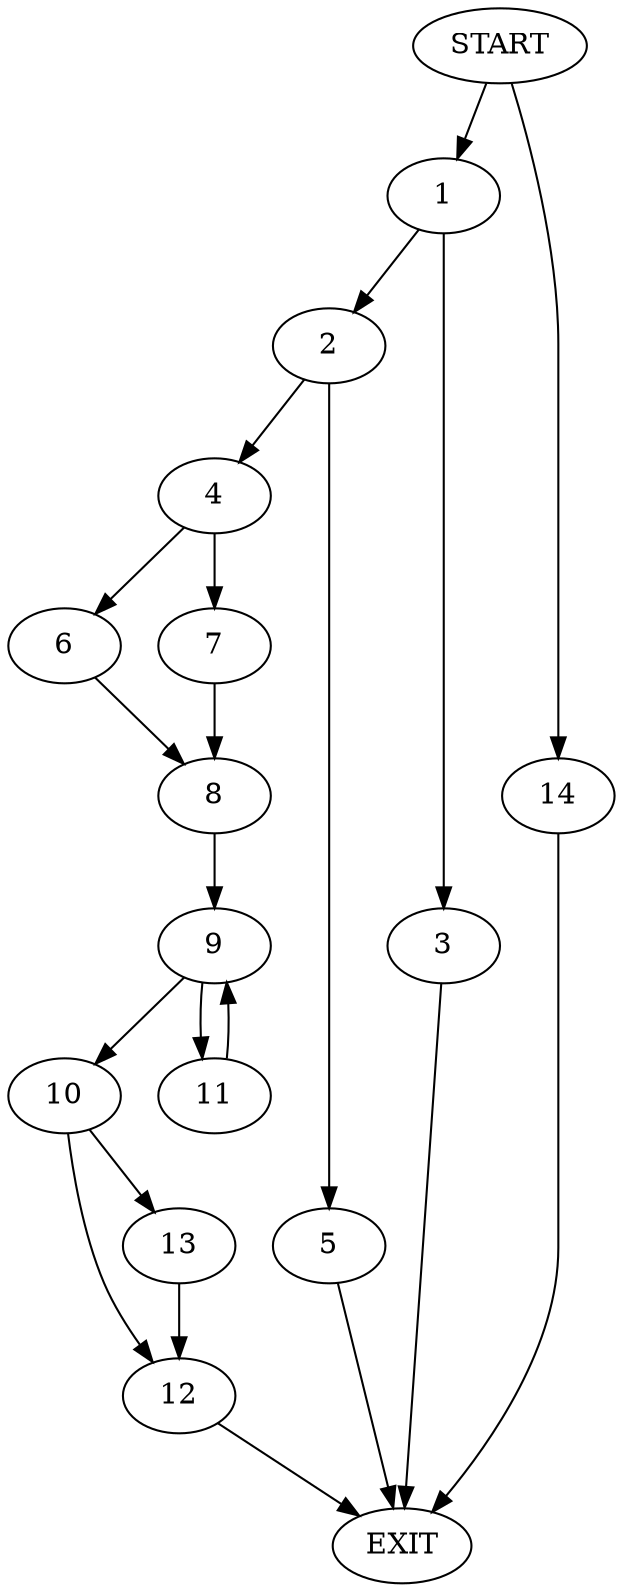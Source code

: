 digraph {
0 [label="START"]
15 [label="EXIT"]
0 -> 1
1 -> 2
1 -> 3
2 -> 4
2 -> 5
3 -> 15
4 -> 6
4 -> 7
5 -> 15
6 -> 8
7 -> 8
8 -> 9
9 -> 10
9 -> 11
10 -> 12
10 -> 13
11 -> 9
13 -> 12
12 -> 15
0 -> 14
14 -> 15
}
